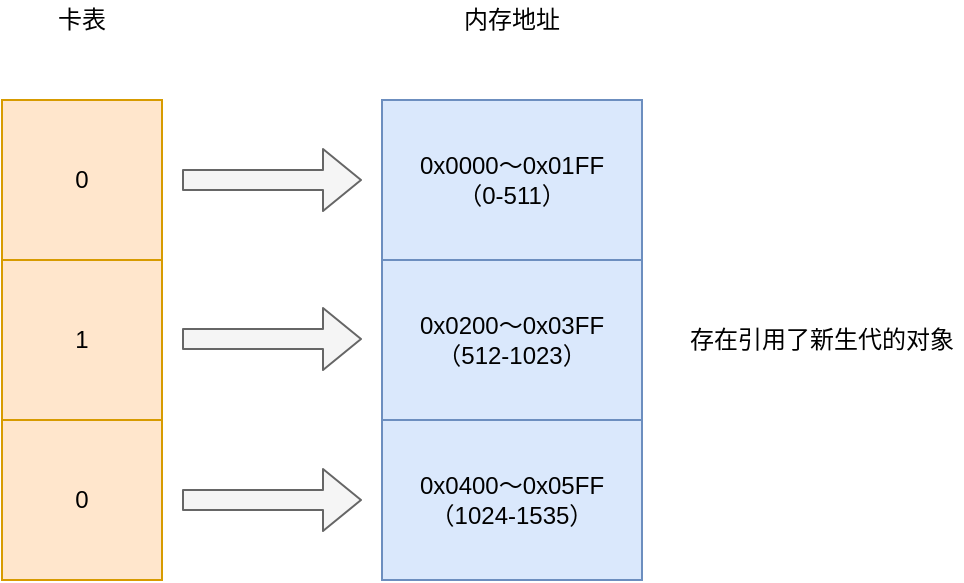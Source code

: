 <mxfile version="14.9.3" type="github">
  <diagram id="GCQFaTFr5UahxrXed_3Y" name="Page-1">
    <mxGraphModel dx="946" dy="536" grid="1" gridSize="10" guides="1" tooltips="1" connect="1" arrows="1" fold="1" page="1" pageScale="1" pageWidth="827" pageHeight="1169" math="0" shadow="0">
      <root>
        <mxCell id="0" />
        <mxCell id="1" parent="0" />
        <mxCell id="VjxL65oIKBsU91v0FZiJ-1" value="" style="shape=table;html=1;whiteSpace=wrap;startSize=0;container=1;collapsible=0;childLayout=tableLayout;fillColor=#ffe6cc;strokeColor=#d79b00;" parent="1" vertex="1">
          <mxGeometry x="180" y="130" width="80" height="240" as="geometry" />
        </mxCell>
        <mxCell id="VjxL65oIKBsU91v0FZiJ-2" value="" style="shape=partialRectangle;html=1;whiteSpace=wrap;collapsible=0;dropTarget=0;pointerEvents=0;fillColor=none;top=0;left=0;bottom=0;right=0;points=[[0,0.5],[1,0.5]];portConstraint=eastwest;" parent="VjxL65oIKBsU91v0FZiJ-1" vertex="1">
          <mxGeometry width="80" height="80" as="geometry" />
        </mxCell>
        <mxCell id="VjxL65oIKBsU91v0FZiJ-3" value="0" style="shape=partialRectangle;html=1;whiteSpace=wrap;connectable=0;fillColor=none;top=0;left=0;bottom=0;right=0;overflow=hidden;pointerEvents=1;" parent="VjxL65oIKBsU91v0FZiJ-2" vertex="1">
          <mxGeometry width="80" height="80" as="geometry" />
        </mxCell>
        <mxCell id="VjxL65oIKBsU91v0FZiJ-6" value="" style="shape=partialRectangle;html=1;whiteSpace=wrap;collapsible=0;dropTarget=0;pointerEvents=0;fillColor=none;top=0;left=0;bottom=0;right=0;points=[[0,0.5],[1,0.5]];portConstraint=eastwest;" parent="VjxL65oIKBsU91v0FZiJ-1" vertex="1">
          <mxGeometry y="80" width="80" height="80" as="geometry" />
        </mxCell>
        <mxCell id="VjxL65oIKBsU91v0FZiJ-7" value="1" style="shape=partialRectangle;html=1;whiteSpace=wrap;connectable=0;fillColor=none;top=0;left=0;bottom=0;right=0;overflow=hidden;pointerEvents=1;" parent="VjxL65oIKBsU91v0FZiJ-6" vertex="1">
          <mxGeometry width="80" height="80" as="geometry" />
        </mxCell>
        <mxCell id="VjxL65oIKBsU91v0FZiJ-10" value="" style="shape=partialRectangle;html=1;whiteSpace=wrap;collapsible=0;dropTarget=0;pointerEvents=0;fillColor=none;top=0;left=0;bottom=0;right=0;points=[[0,0.5],[1,0.5]];portConstraint=eastwest;" parent="VjxL65oIKBsU91v0FZiJ-1" vertex="1">
          <mxGeometry y="160" width="80" height="80" as="geometry" />
        </mxCell>
        <mxCell id="VjxL65oIKBsU91v0FZiJ-11" value="0" style="shape=partialRectangle;html=1;whiteSpace=wrap;connectable=0;fillColor=none;top=0;left=0;bottom=0;right=0;overflow=hidden;pointerEvents=1;" parent="VjxL65oIKBsU91v0FZiJ-10" vertex="1">
          <mxGeometry width="80" height="80" as="geometry" />
        </mxCell>
        <mxCell id="VjxL65oIKBsU91v0FZiJ-14" value="" style="shape=table;html=1;whiteSpace=wrap;startSize=0;container=1;collapsible=0;childLayout=tableLayout;fillColor=#dae8fc;strokeColor=#6c8ebf;" parent="1" vertex="1">
          <mxGeometry x="370" y="130" width="130" height="240" as="geometry" />
        </mxCell>
        <mxCell id="VjxL65oIKBsU91v0FZiJ-15" value="" style="shape=partialRectangle;html=1;whiteSpace=wrap;collapsible=0;dropTarget=0;pointerEvents=0;fillColor=none;top=0;left=0;bottom=0;right=0;points=[[0,0.5],[1,0.5]];portConstraint=eastwest;" parent="VjxL65oIKBsU91v0FZiJ-14" vertex="1">
          <mxGeometry width="130" height="80" as="geometry" />
        </mxCell>
        <mxCell id="VjxL65oIKBsU91v0FZiJ-16" value="0x0000～0x01FF&lt;br&gt;（0-511）" style="shape=partialRectangle;html=1;whiteSpace=wrap;connectable=0;fillColor=none;top=0;left=0;bottom=0;right=0;overflow=hidden;pointerEvents=1;" parent="VjxL65oIKBsU91v0FZiJ-15" vertex="1">
          <mxGeometry width="130" height="80" as="geometry" />
        </mxCell>
        <mxCell id="VjxL65oIKBsU91v0FZiJ-17" value="" style="shape=partialRectangle;html=1;whiteSpace=wrap;collapsible=0;dropTarget=0;pointerEvents=0;fillColor=none;top=0;left=0;bottom=0;right=0;points=[[0,0.5],[1,0.5]];portConstraint=eastwest;" parent="VjxL65oIKBsU91v0FZiJ-14" vertex="1">
          <mxGeometry y="80" width="130" height="80" as="geometry" />
        </mxCell>
        <mxCell id="VjxL65oIKBsU91v0FZiJ-18" value="0x0200～0x03FF&lt;br&gt;（512-1023）" style="shape=partialRectangle;html=1;whiteSpace=wrap;connectable=0;fillColor=none;top=0;left=0;bottom=0;right=0;overflow=hidden;pointerEvents=1;" parent="VjxL65oIKBsU91v0FZiJ-17" vertex="1">
          <mxGeometry width="130" height="80" as="geometry" />
        </mxCell>
        <mxCell id="VjxL65oIKBsU91v0FZiJ-19" value="" style="shape=partialRectangle;html=1;whiteSpace=wrap;collapsible=0;dropTarget=0;pointerEvents=0;fillColor=none;top=0;left=0;bottom=0;right=0;points=[[0,0.5],[1,0.5]];portConstraint=eastwest;" parent="VjxL65oIKBsU91v0FZiJ-14" vertex="1">
          <mxGeometry y="160" width="130" height="80" as="geometry" />
        </mxCell>
        <mxCell id="VjxL65oIKBsU91v0FZiJ-20" value="0x0400～0x05FF&lt;br&gt;（1024-1535）" style="shape=partialRectangle;html=1;whiteSpace=wrap;connectable=0;fillColor=none;top=0;left=0;bottom=0;right=0;overflow=hidden;pointerEvents=1;" parent="VjxL65oIKBsU91v0FZiJ-19" vertex="1">
          <mxGeometry width="130" height="80" as="geometry" />
        </mxCell>
        <mxCell id="VjxL65oIKBsU91v0FZiJ-21" value="卡表" style="text;html=1;strokeColor=none;fillColor=none;align=center;verticalAlign=middle;whiteSpace=wrap;rounded=0;" parent="1" vertex="1">
          <mxGeometry x="200" y="80" width="40" height="20" as="geometry" />
        </mxCell>
        <mxCell id="VjxL65oIKBsU91v0FZiJ-22" value="内存地址" style="text;html=1;strokeColor=none;fillColor=none;align=center;verticalAlign=middle;whiteSpace=wrap;rounded=0;" parent="1" vertex="1">
          <mxGeometry x="410" y="80" width="50" height="20" as="geometry" />
        </mxCell>
        <mxCell id="VjxL65oIKBsU91v0FZiJ-23" value="" style="shape=flexArrow;endArrow=classic;html=1;fillColor=#f5f5f5;strokeColor=#666666;" parent="1" edge="1">
          <mxGeometry width="50" height="50" relative="1" as="geometry">
            <mxPoint x="270" y="170" as="sourcePoint" />
            <mxPoint x="360" y="170" as="targetPoint" />
          </mxGeometry>
        </mxCell>
        <mxCell id="VjxL65oIKBsU91v0FZiJ-24" value="" style="shape=flexArrow;endArrow=classic;html=1;fillColor=#f5f5f5;strokeColor=#666666;" parent="1" edge="1">
          <mxGeometry width="50" height="50" relative="1" as="geometry">
            <mxPoint x="270" y="249.5" as="sourcePoint" />
            <mxPoint x="360" y="249.5" as="targetPoint" />
          </mxGeometry>
        </mxCell>
        <mxCell id="VjxL65oIKBsU91v0FZiJ-25" value="" style="shape=flexArrow;endArrow=classic;html=1;fillColor=#f5f5f5;strokeColor=#666666;" parent="1" edge="1">
          <mxGeometry width="50" height="50" relative="1" as="geometry">
            <mxPoint x="270" y="330" as="sourcePoint" />
            <mxPoint x="360" y="330" as="targetPoint" />
          </mxGeometry>
        </mxCell>
        <mxCell id="UdbAeSpE4J_06jZhprBw-1" value="存在引用了新生代的对象" style="text;html=1;strokeColor=none;fillColor=none;align=center;verticalAlign=middle;whiteSpace=wrap;rounded=0;" vertex="1" parent="1">
          <mxGeometry x="520" y="240" width="140" height="20" as="geometry" />
        </mxCell>
      </root>
    </mxGraphModel>
  </diagram>
</mxfile>
